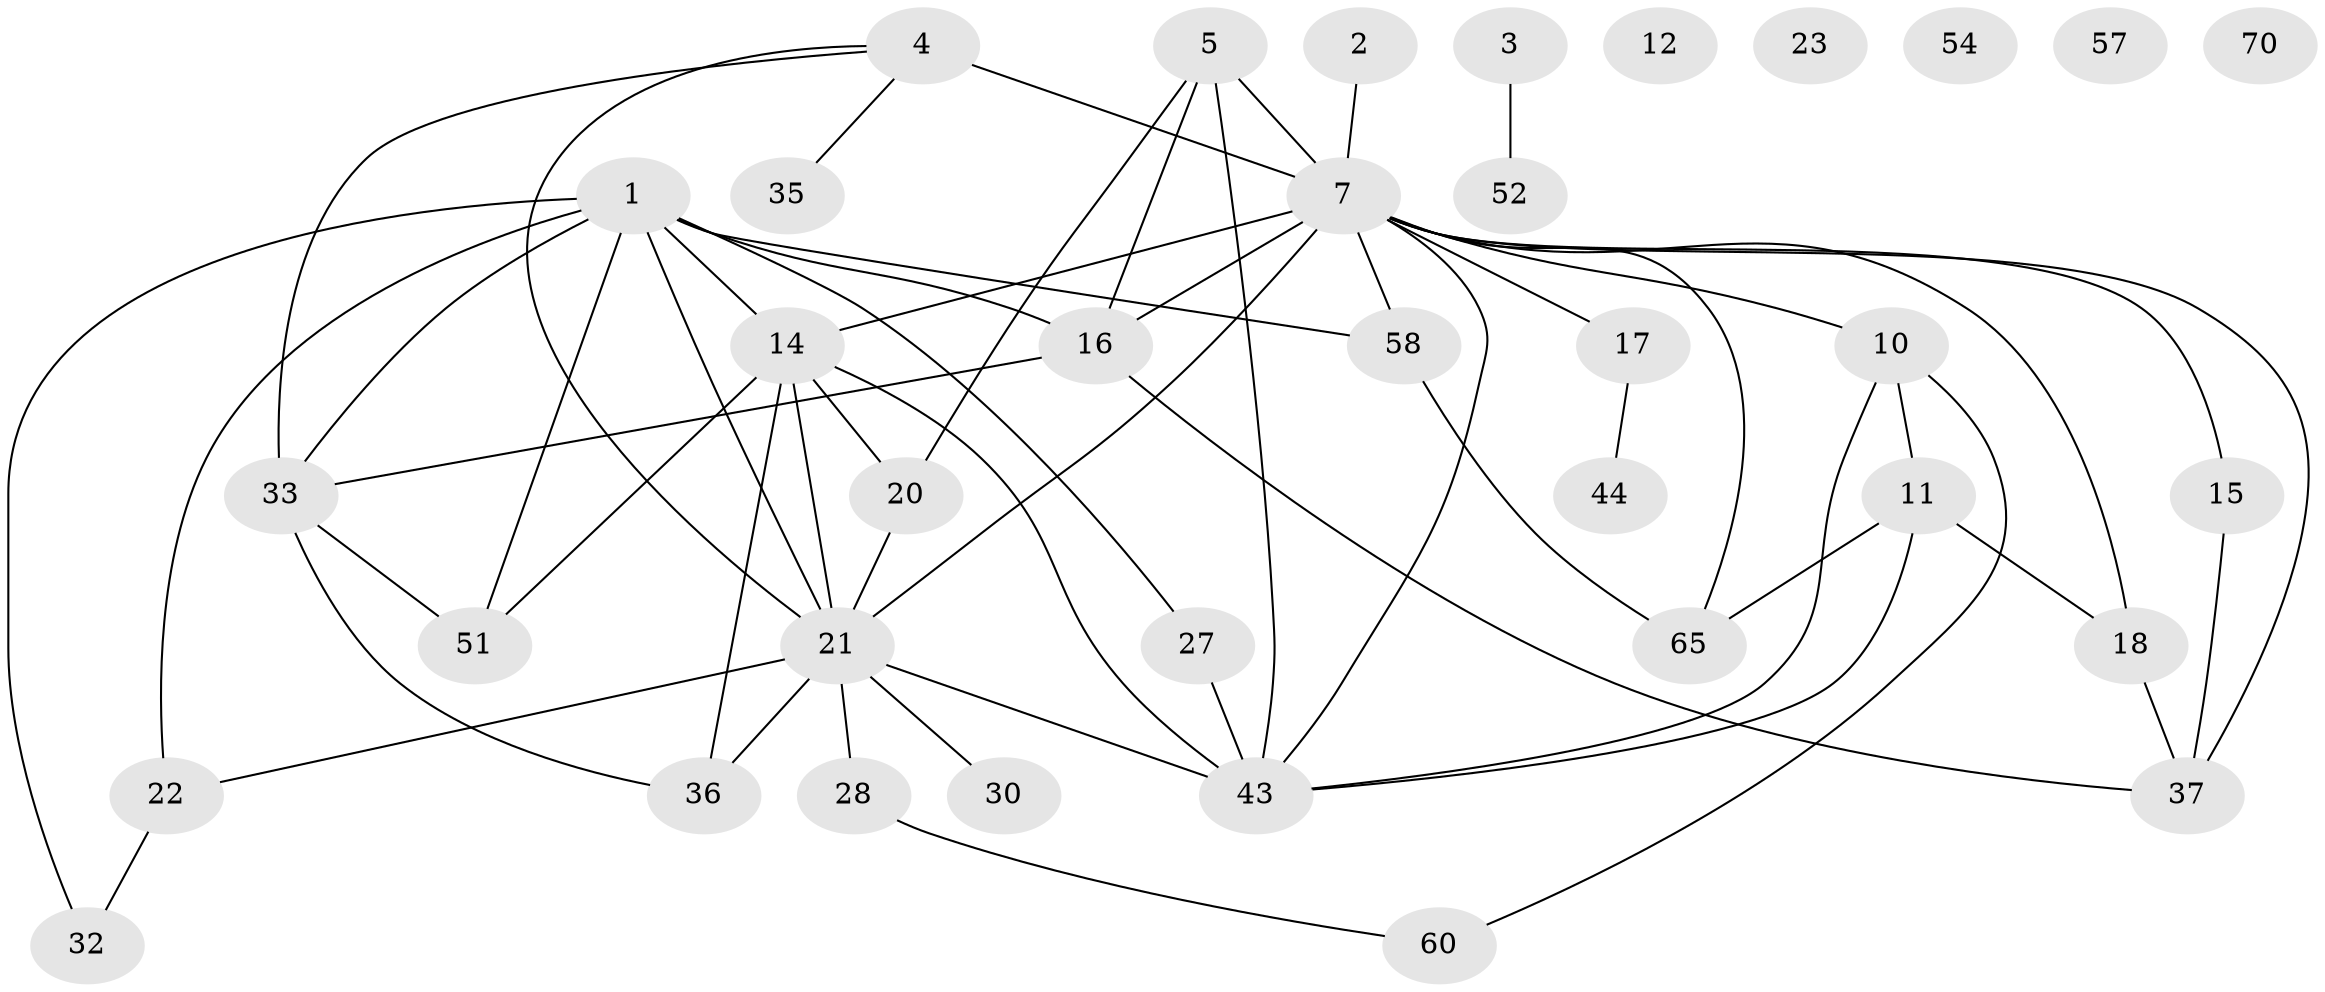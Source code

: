 // original degree distribution, {5: 0.0684931506849315, 1: 0.1506849315068493, 6: 0.0547945205479452, 2: 0.1643835616438356, 3: 0.2602739726027397, 8: 0.0136986301369863, 4: 0.2054794520547945, 0: 0.0684931506849315, 7: 0.0136986301369863}
// Generated by graph-tools (version 1.1) at 2025/13/03/09/25 04:13:01]
// undirected, 36 vertices, 58 edges
graph export_dot {
graph [start="1"]
  node [color=gray90,style=filled];
  1 [super="+8+6+73"];
  2;
  3;
  4;
  5 [super="+61+25"];
  7 [super="+69+68+38+45+9+41"];
  10;
  11;
  12;
  14 [super="+19"];
  15;
  16 [super="+48"];
  17;
  18 [super="+49"];
  20 [super="+47"];
  21 [super="+55+39"];
  22 [super="+26"];
  23;
  27;
  28;
  30 [super="+34"];
  32;
  33;
  35;
  36 [super="+71"];
  37 [super="+53"];
  43 [super="+46+63+50"];
  44;
  51;
  52;
  54;
  57;
  58;
  60;
  65;
  70;
  1 -- 33;
  1 -- 51 [weight=2];
  1 -- 22 [weight=2];
  1 -- 58 [weight=2];
  1 -- 32;
  1 -- 16;
  1 -- 21 [weight=2];
  1 -- 14;
  1 -- 27;
  2 -- 7;
  3 -- 52;
  4 -- 33;
  4 -- 35;
  4 -- 21;
  4 -- 7 [weight=3];
  5 -- 16;
  5 -- 20;
  5 -- 7 [weight=2];
  5 -- 43 [weight=2];
  7 -- 58;
  7 -- 65;
  7 -- 14;
  7 -- 18;
  7 -- 37;
  7 -- 16 [weight=2];
  7 -- 10;
  7 -- 43;
  7 -- 15;
  7 -- 17;
  7 -- 21;
  10 -- 11;
  10 -- 60;
  10 -- 43;
  11 -- 65;
  11 -- 18;
  11 -- 43;
  14 -- 20;
  14 -- 51;
  14 -- 36;
  14 -- 21;
  14 -- 43 [weight=2];
  15 -- 37;
  16 -- 33;
  16 -- 37;
  17 -- 44;
  18 -- 37;
  20 -- 21;
  21 -- 28;
  21 -- 36;
  21 -- 43 [weight=2];
  21 -- 30;
  21 -- 22;
  22 -- 32;
  27 -- 43;
  28 -- 60;
  33 -- 51;
  33 -- 36;
  58 -- 65;
}
